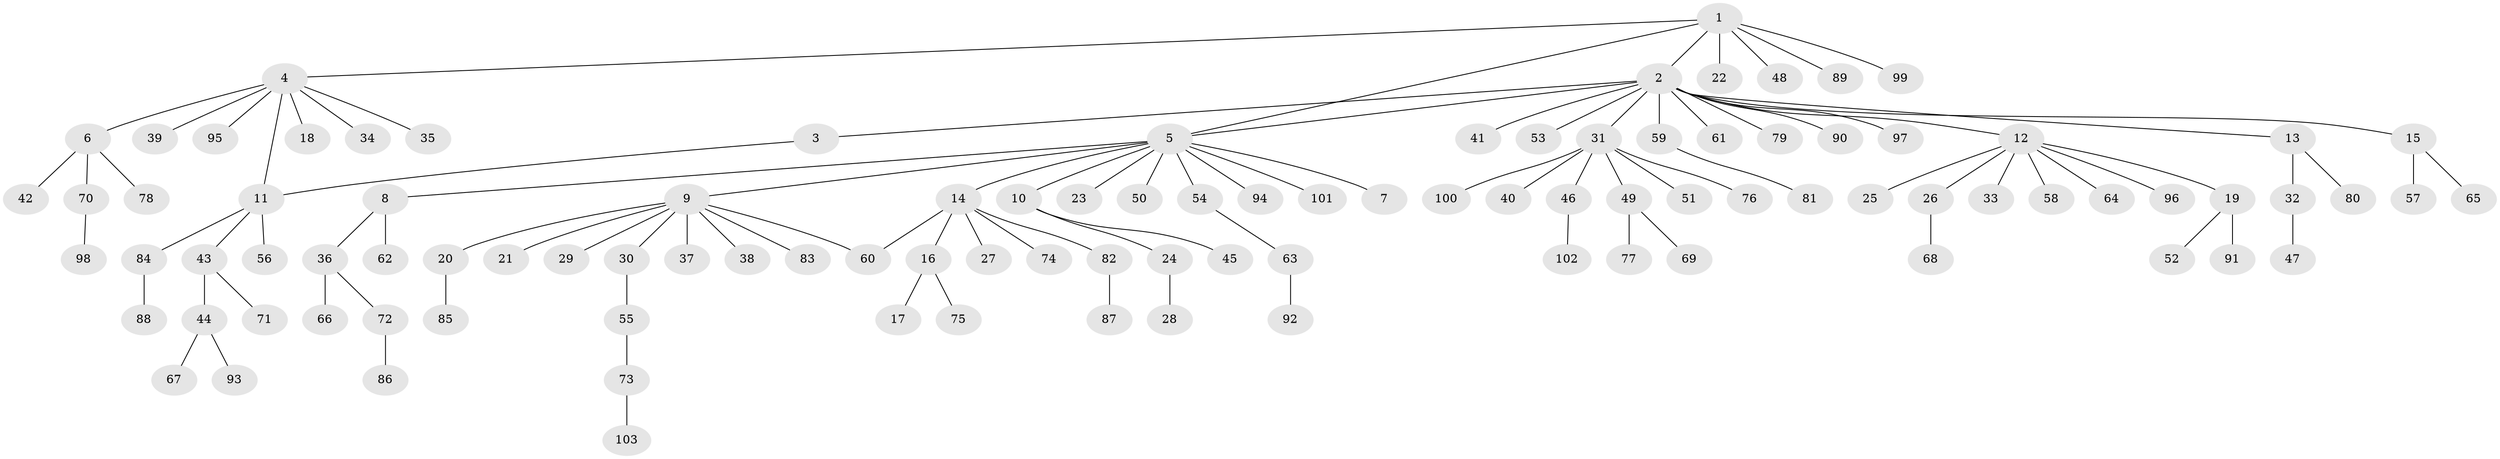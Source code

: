 // coarse degree distribution, {16: 0.013157894736842105, 12: 0.013157894736842105, 2: 0.19736842105263158, 7: 0.02631578947368421, 3: 0.02631578947368421, 1: 0.6710526315789473, 8: 0.013157894736842105, 6: 0.02631578947368421, 5: 0.013157894736842105}
// Generated by graph-tools (version 1.1) at 2025/51/02/27/25 19:51:58]
// undirected, 103 vertices, 105 edges
graph export_dot {
graph [start="1"]
  node [color=gray90,style=filled];
  1;
  2;
  3;
  4;
  5;
  6;
  7;
  8;
  9;
  10;
  11;
  12;
  13;
  14;
  15;
  16;
  17;
  18;
  19;
  20;
  21;
  22;
  23;
  24;
  25;
  26;
  27;
  28;
  29;
  30;
  31;
  32;
  33;
  34;
  35;
  36;
  37;
  38;
  39;
  40;
  41;
  42;
  43;
  44;
  45;
  46;
  47;
  48;
  49;
  50;
  51;
  52;
  53;
  54;
  55;
  56;
  57;
  58;
  59;
  60;
  61;
  62;
  63;
  64;
  65;
  66;
  67;
  68;
  69;
  70;
  71;
  72;
  73;
  74;
  75;
  76;
  77;
  78;
  79;
  80;
  81;
  82;
  83;
  84;
  85;
  86;
  87;
  88;
  89;
  90;
  91;
  92;
  93;
  94;
  95;
  96;
  97;
  98;
  99;
  100;
  101;
  102;
  103;
  1 -- 2;
  1 -- 4;
  1 -- 5;
  1 -- 22;
  1 -- 48;
  1 -- 89;
  1 -- 99;
  2 -- 3;
  2 -- 5;
  2 -- 12;
  2 -- 13;
  2 -- 15;
  2 -- 31;
  2 -- 41;
  2 -- 53;
  2 -- 59;
  2 -- 61;
  2 -- 79;
  2 -- 90;
  2 -- 97;
  3 -- 11;
  4 -- 6;
  4 -- 11;
  4 -- 18;
  4 -- 34;
  4 -- 35;
  4 -- 39;
  4 -- 95;
  5 -- 7;
  5 -- 8;
  5 -- 9;
  5 -- 10;
  5 -- 14;
  5 -- 23;
  5 -- 50;
  5 -- 54;
  5 -- 94;
  5 -- 101;
  6 -- 42;
  6 -- 70;
  6 -- 78;
  8 -- 36;
  8 -- 62;
  9 -- 20;
  9 -- 21;
  9 -- 29;
  9 -- 30;
  9 -- 37;
  9 -- 38;
  9 -- 60;
  9 -- 83;
  10 -- 24;
  10 -- 45;
  11 -- 43;
  11 -- 56;
  11 -- 84;
  12 -- 19;
  12 -- 25;
  12 -- 26;
  12 -- 33;
  12 -- 58;
  12 -- 64;
  12 -- 96;
  13 -- 32;
  13 -- 80;
  14 -- 16;
  14 -- 27;
  14 -- 60;
  14 -- 74;
  14 -- 82;
  15 -- 57;
  15 -- 65;
  16 -- 17;
  16 -- 75;
  19 -- 52;
  19 -- 91;
  20 -- 85;
  24 -- 28;
  26 -- 68;
  30 -- 55;
  31 -- 40;
  31 -- 46;
  31 -- 49;
  31 -- 51;
  31 -- 76;
  31 -- 100;
  32 -- 47;
  36 -- 66;
  36 -- 72;
  43 -- 44;
  43 -- 71;
  44 -- 67;
  44 -- 93;
  46 -- 102;
  49 -- 69;
  49 -- 77;
  54 -- 63;
  55 -- 73;
  59 -- 81;
  63 -- 92;
  70 -- 98;
  72 -- 86;
  73 -- 103;
  82 -- 87;
  84 -- 88;
}
